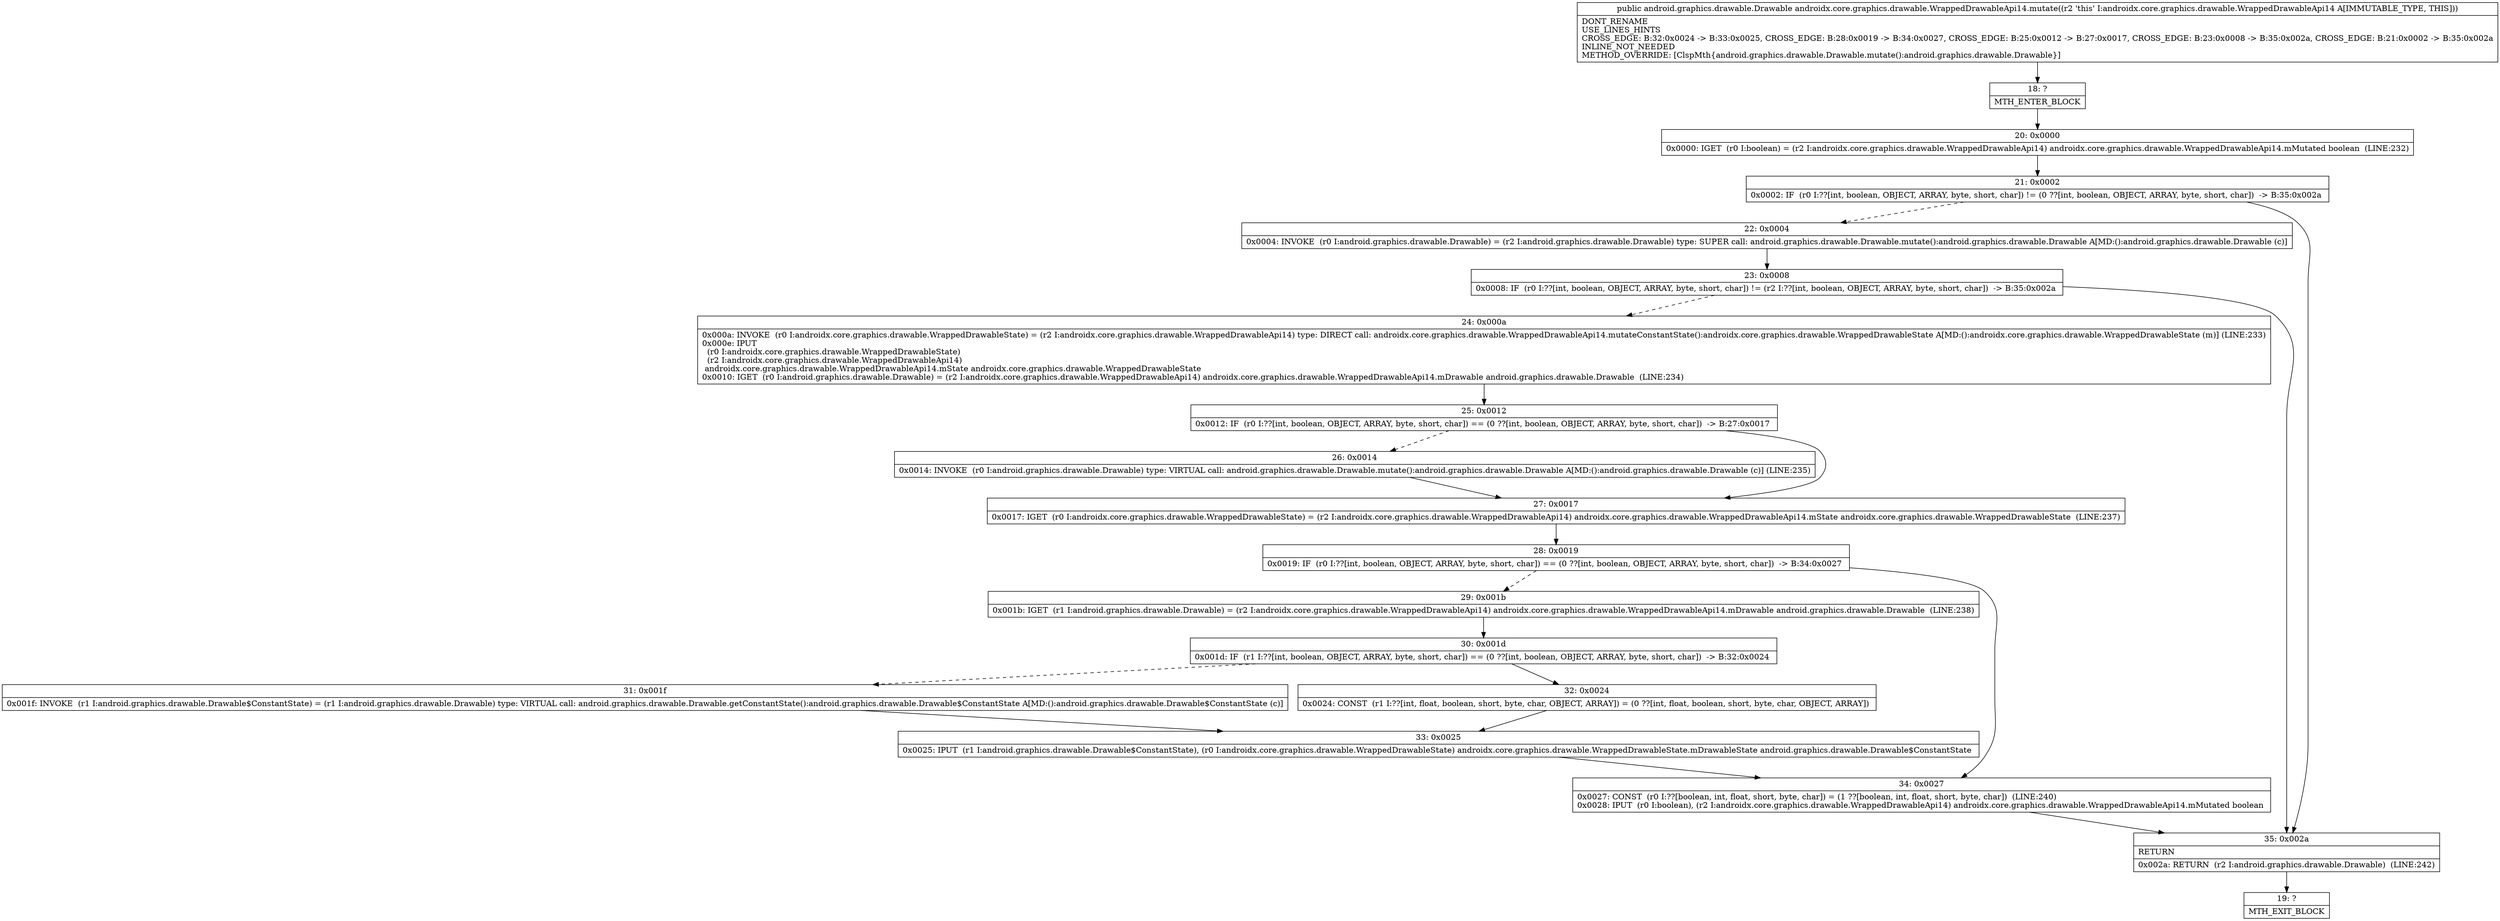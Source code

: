 digraph "CFG forandroidx.core.graphics.drawable.WrappedDrawableApi14.mutate()Landroid\/graphics\/drawable\/Drawable;" {
Node_18 [shape=record,label="{18\:\ ?|MTH_ENTER_BLOCK\l}"];
Node_20 [shape=record,label="{20\:\ 0x0000|0x0000: IGET  (r0 I:boolean) = (r2 I:androidx.core.graphics.drawable.WrappedDrawableApi14) androidx.core.graphics.drawable.WrappedDrawableApi14.mMutated boolean  (LINE:232)\l}"];
Node_21 [shape=record,label="{21\:\ 0x0002|0x0002: IF  (r0 I:??[int, boolean, OBJECT, ARRAY, byte, short, char]) != (0 ??[int, boolean, OBJECT, ARRAY, byte, short, char])  \-\> B:35:0x002a \l}"];
Node_22 [shape=record,label="{22\:\ 0x0004|0x0004: INVOKE  (r0 I:android.graphics.drawable.Drawable) = (r2 I:android.graphics.drawable.Drawable) type: SUPER call: android.graphics.drawable.Drawable.mutate():android.graphics.drawable.Drawable A[MD:():android.graphics.drawable.Drawable (c)]\l}"];
Node_23 [shape=record,label="{23\:\ 0x0008|0x0008: IF  (r0 I:??[int, boolean, OBJECT, ARRAY, byte, short, char]) != (r2 I:??[int, boolean, OBJECT, ARRAY, byte, short, char])  \-\> B:35:0x002a \l}"];
Node_24 [shape=record,label="{24\:\ 0x000a|0x000a: INVOKE  (r0 I:androidx.core.graphics.drawable.WrappedDrawableState) = (r2 I:androidx.core.graphics.drawable.WrappedDrawableApi14) type: DIRECT call: androidx.core.graphics.drawable.WrappedDrawableApi14.mutateConstantState():androidx.core.graphics.drawable.WrappedDrawableState A[MD:():androidx.core.graphics.drawable.WrappedDrawableState (m)] (LINE:233)\l0x000e: IPUT  \l  (r0 I:androidx.core.graphics.drawable.WrappedDrawableState)\l  (r2 I:androidx.core.graphics.drawable.WrappedDrawableApi14)\l androidx.core.graphics.drawable.WrappedDrawableApi14.mState androidx.core.graphics.drawable.WrappedDrawableState \l0x0010: IGET  (r0 I:android.graphics.drawable.Drawable) = (r2 I:androidx.core.graphics.drawable.WrappedDrawableApi14) androidx.core.graphics.drawable.WrappedDrawableApi14.mDrawable android.graphics.drawable.Drawable  (LINE:234)\l}"];
Node_25 [shape=record,label="{25\:\ 0x0012|0x0012: IF  (r0 I:??[int, boolean, OBJECT, ARRAY, byte, short, char]) == (0 ??[int, boolean, OBJECT, ARRAY, byte, short, char])  \-\> B:27:0x0017 \l}"];
Node_26 [shape=record,label="{26\:\ 0x0014|0x0014: INVOKE  (r0 I:android.graphics.drawable.Drawable) type: VIRTUAL call: android.graphics.drawable.Drawable.mutate():android.graphics.drawable.Drawable A[MD:():android.graphics.drawable.Drawable (c)] (LINE:235)\l}"];
Node_27 [shape=record,label="{27\:\ 0x0017|0x0017: IGET  (r0 I:androidx.core.graphics.drawable.WrappedDrawableState) = (r2 I:androidx.core.graphics.drawable.WrappedDrawableApi14) androidx.core.graphics.drawable.WrappedDrawableApi14.mState androidx.core.graphics.drawable.WrappedDrawableState  (LINE:237)\l}"];
Node_28 [shape=record,label="{28\:\ 0x0019|0x0019: IF  (r0 I:??[int, boolean, OBJECT, ARRAY, byte, short, char]) == (0 ??[int, boolean, OBJECT, ARRAY, byte, short, char])  \-\> B:34:0x0027 \l}"];
Node_29 [shape=record,label="{29\:\ 0x001b|0x001b: IGET  (r1 I:android.graphics.drawable.Drawable) = (r2 I:androidx.core.graphics.drawable.WrappedDrawableApi14) androidx.core.graphics.drawable.WrappedDrawableApi14.mDrawable android.graphics.drawable.Drawable  (LINE:238)\l}"];
Node_30 [shape=record,label="{30\:\ 0x001d|0x001d: IF  (r1 I:??[int, boolean, OBJECT, ARRAY, byte, short, char]) == (0 ??[int, boolean, OBJECT, ARRAY, byte, short, char])  \-\> B:32:0x0024 \l}"];
Node_31 [shape=record,label="{31\:\ 0x001f|0x001f: INVOKE  (r1 I:android.graphics.drawable.Drawable$ConstantState) = (r1 I:android.graphics.drawable.Drawable) type: VIRTUAL call: android.graphics.drawable.Drawable.getConstantState():android.graphics.drawable.Drawable$ConstantState A[MD:():android.graphics.drawable.Drawable$ConstantState (c)]\l}"];
Node_33 [shape=record,label="{33\:\ 0x0025|0x0025: IPUT  (r1 I:android.graphics.drawable.Drawable$ConstantState), (r0 I:androidx.core.graphics.drawable.WrappedDrawableState) androidx.core.graphics.drawable.WrappedDrawableState.mDrawableState android.graphics.drawable.Drawable$ConstantState \l}"];
Node_32 [shape=record,label="{32\:\ 0x0024|0x0024: CONST  (r1 I:??[int, float, boolean, short, byte, char, OBJECT, ARRAY]) = (0 ??[int, float, boolean, short, byte, char, OBJECT, ARRAY]) \l}"];
Node_34 [shape=record,label="{34\:\ 0x0027|0x0027: CONST  (r0 I:??[boolean, int, float, short, byte, char]) = (1 ??[boolean, int, float, short, byte, char])  (LINE:240)\l0x0028: IPUT  (r0 I:boolean), (r2 I:androidx.core.graphics.drawable.WrappedDrawableApi14) androidx.core.graphics.drawable.WrappedDrawableApi14.mMutated boolean \l}"];
Node_35 [shape=record,label="{35\:\ 0x002a|RETURN\l|0x002a: RETURN  (r2 I:android.graphics.drawable.Drawable)  (LINE:242)\l}"];
Node_19 [shape=record,label="{19\:\ ?|MTH_EXIT_BLOCK\l}"];
MethodNode[shape=record,label="{public android.graphics.drawable.Drawable androidx.core.graphics.drawable.WrappedDrawableApi14.mutate((r2 'this' I:androidx.core.graphics.drawable.WrappedDrawableApi14 A[IMMUTABLE_TYPE, THIS]))  | DONT_RENAME\lUSE_LINES_HINTS\lCROSS_EDGE: B:32:0x0024 \-\> B:33:0x0025, CROSS_EDGE: B:28:0x0019 \-\> B:34:0x0027, CROSS_EDGE: B:25:0x0012 \-\> B:27:0x0017, CROSS_EDGE: B:23:0x0008 \-\> B:35:0x002a, CROSS_EDGE: B:21:0x0002 \-\> B:35:0x002a\lINLINE_NOT_NEEDED\lMETHOD_OVERRIDE: [ClspMth\{android.graphics.drawable.Drawable.mutate():android.graphics.drawable.Drawable\}]\l}"];
MethodNode -> Node_18;Node_18 -> Node_20;
Node_20 -> Node_21;
Node_21 -> Node_22[style=dashed];
Node_21 -> Node_35;
Node_22 -> Node_23;
Node_23 -> Node_24[style=dashed];
Node_23 -> Node_35;
Node_24 -> Node_25;
Node_25 -> Node_26[style=dashed];
Node_25 -> Node_27;
Node_26 -> Node_27;
Node_27 -> Node_28;
Node_28 -> Node_29[style=dashed];
Node_28 -> Node_34;
Node_29 -> Node_30;
Node_30 -> Node_31[style=dashed];
Node_30 -> Node_32;
Node_31 -> Node_33;
Node_33 -> Node_34;
Node_32 -> Node_33;
Node_34 -> Node_35;
Node_35 -> Node_19;
}

